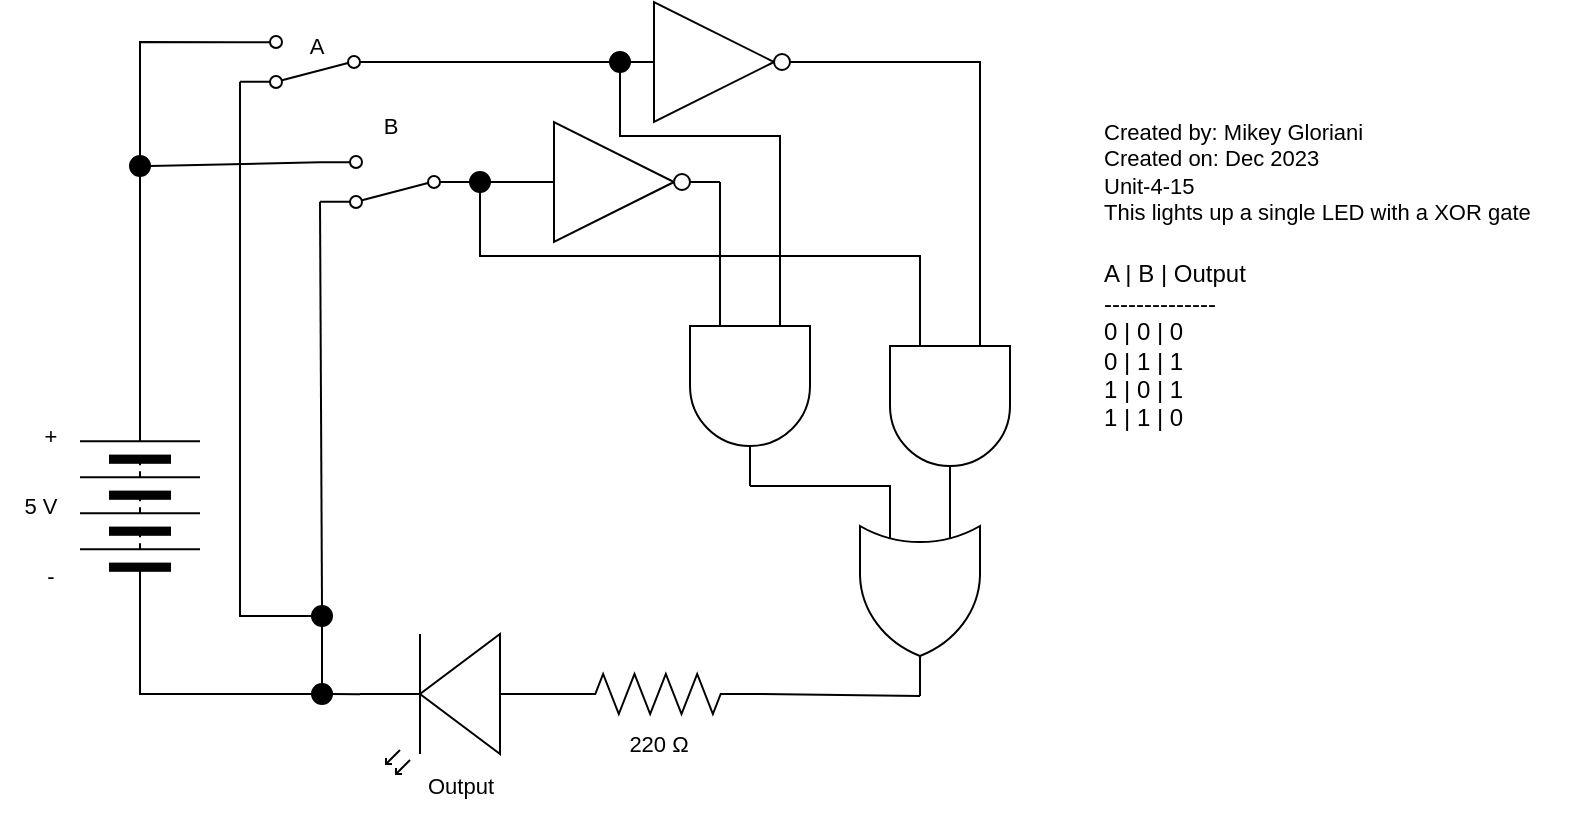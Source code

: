 <mxfile>
    <diagram id="XLf0YkoMVfi3GiiFKcuV" name="Page-1">
        <mxGraphModel dx="842" dy="482" grid="1" gridSize="10" guides="1" tooltips="1" connect="1" arrows="1" fold="1" page="1" pageScale="1" pageWidth="850" pageHeight="1100" math="0" shadow="0">
            <root>
                <mxCell id="0"/>
                <mxCell id="1" parent="0"/>
                <mxCell id="2" value="" style="pointerEvents=1;verticalLabelPosition=bottom;shadow=0;dashed=0;align=center;html=1;verticalAlign=top;shape=mxgraph.electrical.miscellaneous.batteryStack;rotation=-90;" parent="1" vertex="1">
                    <mxGeometry x="50" y="355" width="100" height="60" as="geometry"/>
                </mxCell>
                <mxCell id="7" style="edgeStyle=none;shape=connector;rounded=0;html=1;labelBackgroundColor=default;strokeColor=default;fontFamily=Helvetica;fontSize=11;fontColor=default;endArrow=none;endFill=0;startArrow=none;exitX=0;exitY=0.5;exitDx=0;exitDy=0;entryX=0;entryY=0.5;entryDx=0;entryDy=0;" parent="1" source="46" target="2" edge="1">
                    <mxGeometry relative="1" as="geometry">
                        <mxPoint x="170" y="400" as="sourcePoint"/>
                        <mxPoint x="100" y="480" as="targetPoint"/>
                        <Array as="points">
                            <mxPoint x="100" y="479"/>
                        </Array>
                    </mxGeometry>
                </mxCell>
                <mxCell id="8" value="+" style="text;html=1;align=center;verticalAlign=middle;resizable=0;points=[];autosize=1;strokeColor=none;fillColor=none;fontSize=11;fontFamily=Helvetica;fontColor=default;" parent="1" vertex="1">
                    <mxGeometry x="40" y="335" width="30" height="30" as="geometry"/>
                </mxCell>
                <mxCell id="9" value="-" style="text;html=1;align=center;verticalAlign=middle;resizable=0;points=[];autosize=1;strokeColor=none;fillColor=none;fontSize=11;fontFamily=Helvetica;fontColor=default;" parent="1" vertex="1">
                    <mxGeometry x="40" y="405" width="30" height="30" as="geometry"/>
                </mxCell>
                <mxCell id="10" value="5 V" style="text;html=1;align=center;verticalAlign=middle;resizable=0;points=[];autosize=1;strokeColor=none;fillColor=none;fontSize=11;fontFamily=Helvetica;fontColor=default;" parent="1" vertex="1">
                    <mxGeometry x="30" y="370" width="40" height="30" as="geometry"/>
                </mxCell>
                <mxCell id="13" value="&lt;div&gt;Created by: Mikey Gloriani&lt;/div&gt;&lt;div&gt;Created on: Dec 2023&lt;/div&gt;&lt;div&gt;Unit-4-15&lt;/div&gt;&lt;div&gt;This lights up a single LED&amp;nbsp;&lt;span style=&quot;background-color: initial;&quot;&gt;with a XOR gate&lt;/span&gt;&lt;/div&gt;" style="text;html=1;align=left;verticalAlign=middle;resizable=0;points=[];autosize=1;strokeColor=none;fillColor=none;fontSize=11;fontFamily=Helvetica;fontColor=default;" parent="1" vertex="1">
                    <mxGeometry x="580" y="183" width="240" height="70" as="geometry"/>
                </mxCell>
                <mxCell id="50" style="edgeStyle=none;shape=connector;rounded=0;html=1;exitX=0.5;exitY=1;exitDx=0;exitDy=0;entryX=0.5;entryY=0;entryDx=0;entryDy=0;labelBackgroundColor=default;strokeColor=default;fontFamily=Helvetica;fontSize=11;fontColor=default;endArrow=none;endFill=0;startArrow=none;" parent="1" source="137" target="46" edge="1">
                    <mxGeometry relative="1" as="geometry"/>
                </mxCell>
                <mxCell id="14" value="" style="shape=mxgraph.electrical.electro-mechanical.twoWaySwitch;aspect=fixed;elSwitchState=2;rotation=-180;" parent="1" vertex="1">
                    <mxGeometry x="190" y="210" width="75" height="26" as="geometry"/>
                </mxCell>
                <mxCell id="24" value="&lt;div&gt;A | B | Output&lt;/div&gt;&lt;div&gt;--------------&lt;/div&gt;&lt;div&gt;0 | 0 | 0&lt;/div&gt;&lt;div&gt;0 | 1 | 1&lt;/div&gt;&lt;div&gt;1 | 0 | 1&lt;/div&gt;&lt;div&gt;1 | 1 | 0&lt;/div&gt;" style="text;html=1;strokeColor=none;fillColor=none;align=left;verticalAlign=middle;whiteSpace=wrap;rounded=0;" parent="1" vertex="1">
                    <mxGeometry x="580" y="290" width="125" height="30" as="geometry"/>
                </mxCell>
                <mxCell id="26" value="B" style="text;html=1;align=center;verticalAlign=middle;resizable=0;points=[];autosize=1;strokeColor=none;fillColor=none;fontSize=11;fontFamily=Helvetica;fontColor=default;" parent="1" vertex="1">
                    <mxGeometry x="210" y="180" width="30" height="30" as="geometry"/>
                </mxCell>
                <mxCell id="80" style="edgeStyle=none;shape=connector;rounded=0;html=1;exitX=1;exitY=0.5;exitDx=0;exitDy=0;entryX=1;entryY=0.57;entryDx=0;entryDy=0;entryPerimeter=0;labelBackgroundColor=default;strokeColor=default;fontFamily=Helvetica;fontSize=11;fontColor=default;endArrow=none;endFill=0;" parent="1" source="46" target="79" edge="1">
                    <mxGeometry relative="1" as="geometry"/>
                </mxCell>
                <mxCell id="46" value="" style="ellipse;whiteSpace=wrap;html=1;aspect=fixed;strokeColor=#000000;fillColor=#000000;" parent="1" vertex="1">
                    <mxGeometry x="186" y="474" width="10" height="10" as="geometry"/>
                </mxCell>
                <mxCell id="65" value="220&amp;nbsp;Ω" style="text;html=1;align=center;verticalAlign=middle;resizable=0;points=[];autosize=1;strokeColor=none;fillColor=none;fontSize=11;fontFamily=Helvetica;fontColor=default;" parent="1" vertex="1">
                    <mxGeometry x="334" y="489" width="50" height="30" as="geometry"/>
                </mxCell>
                <mxCell id="79" value="" style="verticalLabelPosition=bottom;shadow=0;dashed=0;align=center;html=1;verticalAlign=top;shape=mxgraph.electrical.opto_electronics.led_2;pointerEvents=1;fontFamily=Helvetica;fontSize=11;fontColor=default;rotation=-180;" parent="1" vertex="1">
                    <mxGeometry x="210" y="449" width="100" height="70" as="geometry"/>
                </mxCell>
                <mxCell id="82" style="edgeStyle=none;shape=connector;rounded=0;html=1;exitX=1;exitY=0.5;exitDx=0;exitDy=0;exitPerimeter=0;labelBackgroundColor=default;strokeColor=default;fontFamily=Helvetica;fontSize=11;fontColor=default;endArrow=none;endFill=0;" parent="1" edge="1">
                    <mxGeometry relative="1" as="geometry">
                        <mxPoint x="490" y="480" as="targetPoint"/>
                        <mxPoint x="408" y="479" as="sourcePoint"/>
                    </mxGeometry>
                </mxCell>
                <mxCell id="81" value="" style="pointerEvents=1;verticalLabelPosition=bottom;shadow=0;dashed=0;align=center;html=1;verticalAlign=top;shape=mxgraph.electrical.resistors.resistor_2;rotation=0;" parent="1" vertex="1">
                    <mxGeometry x="310" y="469" width="98" height="20" as="geometry"/>
                </mxCell>
                <mxCell id="87" value="" style="edgeStyle=none;html=1;exitX=1;exitY=0.5;exitDx=0;exitDy=0;endArrow=none;endFill=0;" parent="1" source="2" target="86" edge="1">
                    <mxGeometry relative="1" as="geometry">
                        <mxPoint x="100" y="270" as="targetPoint"/>
                        <mxPoint x="100" y="300" as="sourcePoint"/>
                    </mxGeometry>
                </mxCell>
                <mxCell id="88" value="" style="edgeStyle=none;shape=connector;rounded=0;html=1;exitX=1;exitY=0.88;exitDx=0;exitDy=0;labelBackgroundColor=default;strokeColor=default;fontFamily=Helvetica;fontSize=11;fontColor=default;endArrow=none;endFill=0;entryX=1;entryY=0.5;entryDx=0;entryDy=0;" parent="1" source="14" target="86" edge="1">
                    <mxGeometry relative="1" as="geometry">
                        <mxPoint x="100" y="270" as="targetPoint"/>
                        <mxPoint x="190" y="270.12" as="sourcePoint"/>
                    </mxGeometry>
                </mxCell>
                <mxCell id="132" style="edgeStyle=none;shape=connector;rounded=0;html=1;exitX=0.5;exitY=0;exitDx=0;exitDy=0;labelBackgroundColor=default;strokeColor=default;fontFamily=Helvetica;fontSize=11;fontColor=default;endArrow=none;endFill=0;" parent="1" edge="1">
                    <mxGeometry relative="1" as="geometry">
                        <mxPoint x="100" y="232" as="targetPoint"/>
                        <mxPoint x="100" y="322" as="sourcePoint"/>
                    </mxGeometry>
                </mxCell>
                <mxCell id="89" value="Output" style="text;html=1;align=center;verticalAlign=middle;resizable=0;points=[];autosize=1;strokeColor=none;fillColor=none;fontSize=11;fontFamily=Helvetica;fontColor=default;" parent="1" vertex="1">
                    <mxGeometry x="230" y="510" width="60" height="30" as="geometry"/>
                </mxCell>
                <mxCell id="136" style="edgeStyle=none;shape=connector;rounded=0;html=1;exitX=1;exitY=0.12;exitDx=0;exitDy=0;labelBackgroundColor=default;strokeColor=default;fontFamily=Helvetica;fontSize=11;fontColor=default;endArrow=none;endFill=0;" parent="1" source="133" edge="1">
                    <mxGeometry relative="1" as="geometry">
                        <mxPoint x="190" y="440" as="targetPoint"/>
                        <Array as="points">
                            <mxPoint x="150" y="440"/>
                        </Array>
                    </mxGeometry>
                </mxCell>
                <mxCell id="133" value="" style="shape=mxgraph.electrical.electro-mechanical.twoWaySwitch;aspect=fixed;elSwitchState=2;rotation=-180;" parent="1" vertex="1">
                    <mxGeometry x="150" y="150" width="75" height="26" as="geometry"/>
                </mxCell>
                <mxCell id="135" value="A" style="text;html=1;align=center;verticalAlign=middle;resizable=0;points=[];autosize=1;strokeColor=none;fillColor=none;fontSize=11;fontFamily=Helvetica;fontColor=default;" parent="1" vertex="1">
                    <mxGeometry x="172.5" y="140" width="30" height="30" as="geometry"/>
                </mxCell>
                <mxCell id="138" value="" style="edgeStyle=none;shape=connector;rounded=0;html=1;exitX=1;exitY=0.12;exitDx=0;exitDy=0;entryX=0.5;entryY=0;entryDx=0;entryDy=0;labelBackgroundColor=default;strokeColor=default;fontFamily=Helvetica;fontSize=11;fontColor=default;endArrow=none;endFill=0;" parent="1" source="14" target="137" edge="1">
                    <mxGeometry relative="1" as="geometry">
                        <mxPoint x="190" y="344.88" as="sourcePoint"/>
                        <mxPoint x="191" y="474" as="targetPoint"/>
                    </mxGeometry>
                </mxCell>
                <mxCell id="137" value="" style="ellipse;whiteSpace=wrap;html=1;aspect=fixed;strokeColor=#000000;fillColor=#000000;" parent="1" vertex="1">
                    <mxGeometry x="186" y="435" width="10" height="10" as="geometry"/>
                </mxCell>
                <mxCell id="146" value="" style="verticalLabelPosition=bottom;shadow=0;dashed=0;align=center;html=1;verticalAlign=top;shape=mxgraph.electrical.logic_gates.logic_gate;operation=or;rotation=90;" parent="1" vertex="1">
                    <mxGeometry x="440" y="400" width="100" height="60" as="geometry"/>
                </mxCell>
                <mxCell id="154" style="edgeStyle=none;shape=connector;rounded=0;html=1;exitX=1;exitY=0.5;exitDx=0;exitDy=0;exitPerimeter=0;entryX=0;entryY=0.75;entryDx=0;entryDy=0;entryPerimeter=0;labelBackgroundColor=default;strokeColor=default;fontFamily=Helvetica;fontSize=11;fontColor=default;endArrow=none;endFill=0;" edge="1" parent="1" source="147" target="146">
                    <mxGeometry relative="1" as="geometry">
                        <Array as="points">
                            <mxPoint x="475" y="375"/>
                        </Array>
                    </mxGeometry>
                </mxCell>
                <mxCell id="147" value="" style="verticalLabelPosition=bottom;shadow=0;dashed=0;align=center;html=1;verticalAlign=top;shape=mxgraph.electrical.logic_gates.logic_gate;operation=and;rotation=90;" vertex="1" parent="1">
                    <mxGeometry x="355" y="295" width="100" height="60" as="geometry"/>
                </mxCell>
                <mxCell id="160" style="edgeStyle=none;shape=connector;rounded=0;html=1;exitX=0;exitY=0.75;exitDx=0;exitDy=0;exitPerimeter=0;labelBackgroundColor=default;strokeColor=default;fontFamily=Helvetica;fontSize=11;fontColor=default;endArrow=none;endFill=0;" edge="1" parent="1" source="148">
                    <mxGeometry relative="1" as="geometry">
                        <mxPoint x="270" y="220" as="targetPoint"/>
                        <Array as="points">
                            <mxPoint x="490" y="260"/>
                            <mxPoint x="270" y="260"/>
                        </Array>
                    </mxGeometry>
                </mxCell>
                <mxCell id="148" value="" style="verticalLabelPosition=bottom;shadow=0;dashed=0;align=center;html=1;verticalAlign=top;shape=mxgraph.electrical.logic_gates.logic_gate;operation=and;rotation=90;" vertex="1" parent="1">
                    <mxGeometry x="455" y="305" width="100" height="60" as="geometry"/>
                </mxCell>
                <mxCell id="152" style="edgeStyle=none;shape=connector;rounded=0;html=1;exitX=0.5;exitY=0;exitDx=0;exitDy=0;entryX=1;entryY=0.88;entryDx=0;entryDy=0;labelBackgroundColor=default;strokeColor=default;fontFamily=Helvetica;fontSize=11;fontColor=default;endArrow=none;endFill=0;" edge="1" parent="1" source="86" target="133">
                    <mxGeometry relative="1" as="geometry">
                        <Array as="points">
                            <mxPoint x="100" y="153"/>
                        </Array>
                    </mxGeometry>
                </mxCell>
                <mxCell id="86" value="" style="ellipse;whiteSpace=wrap;html=1;aspect=fixed;strokeColor=#000000;fillColor=#000000;" parent="1" vertex="1">
                    <mxGeometry x="95" y="210" width="10" height="10" as="geometry"/>
                </mxCell>
                <mxCell id="155" style="edgeStyle=none;shape=connector;rounded=0;html=1;exitX=1;exitY=0.5;exitDx=0;exitDy=0;exitPerimeter=0;entryX=0;entryY=0.75;entryDx=0;entryDy=0;entryPerimeter=0;labelBackgroundColor=default;strokeColor=default;fontFamily=Helvetica;fontSize=11;fontColor=default;endArrow=none;endFill=0;" edge="1" parent="1" source="153" target="147">
                    <mxGeometry relative="1" as="geometry"/>
                </mxCell>
                <mxCell id="159" style="edgeStyle=none;shape=connector;rounded=0;html=1;exitX=0;exitY=0.5;exitDx=0;exitDy=0;exitPerimeter=0;entryX=0;entryY=0.5;entryDx=0;entryDy=0;labelBackgroundColor=default;strokeColor=default;fontFamily=Helvetica;fontSize=11;fontColor=default;endArrow=none;endFill=0;startArrow=none;" edge="1" parent="1" target="14">
                    <mxGeometry relative="1" as="geometry">
                        <mxPoint x="265" y="223" as="sourcePoint"/>
                    </mxGeometry>
                </mxCell>
                <mxCell id="153" value="" style="verticalLabelPosition=bottom;shadow=0;dashed=0;align=center;html=1;verticalAlign=top;shape=mxgraph.electrical.logic_gates.inverter_2;fontFamily=Helvetica;fontSize=11;fontColor=default;" vertex="1" parent="1">
                    <mxGeometry x="290" y="193" width="100" height="60" as="geometry"/>
                </mxCell>
                <mxCell id="157" style="edgeStyle=none;shape=connector;rounded=0;html=1;exitX=1;exitY=0.5;exitDx=0;exitDy=0;exitPerimeter=0;entryX=0;entryY=0.25;entryDx=0;entryDy=0;entryPerimeter=0;labelBackgroundColor=default;strokeColor=default;fontFamily=Helvetica;fontSize=11;fontColor=default;endArrow=none;endFill=0;" edge="1" parent="1" source="156" target="148">
                    <mxGeometry relative="1" as="geometry">
                        <Array as="points">
                            <mxPoint x="520" y="163"/>
                        </Array>
                    </mxGeometry>
                </mxCell>
                <mxCell id="158" style="edgeStyle=none;shape=connector;rounded=0;html=1;exitX=0;exitY=0.5;exitDx=0;exitDy=0;exitPerimeter=0;entryX=0;entryY=0.5;entryDx=0;entryDy=0;labelBackgroundColor=default;strokeColor=default;fontFamily=Helvetica;fontSize=11;fontColor=default;endArrow=none;endFill=0;" edge="1" parent="1" source="156" target="133">
                    <mxGeometry relative="1" as="geometry"/>
                </mxCell>
                <mxCell id="165" style="edgeStyle=none;shape=connector;rounded=0;html=1;exitX=0;exitY=0.5;exitDx=0;exitDy=0;exitPerimeter=0;entryX=0;entryY=0.25;entryDx=0;entryDy=0;entryPerimeter=0;labelBackgroundColor=default;strokeColor=default;fontFamily=Helvetica;fontSize=11;fontColor=default;endArrow=none;endFill=0;" edge="1" parent="1" source="156" target="147">
                    <mxGeometry relative="1" as="geometry">
                        <Array as="points">
                            <mxPoint x="340" y="200"/>
                            <mxPoint x="420" y="200"/>
                        </Array>
                    </mxGeometry>
                </mxCell>
                <mxCell id="156" value="" style="verticalLabelPosition=bottom;shadow=0;dashed=0;align=center;html=1;verticalAlign=top;shape=mxgraph.electrical.logic_gates.inverter_2;fontFamily=Helvetica;fontSize=11;fontColor=default;" vertex="1" parent="1">
                    <mxGeometry x="340" y="133" width="100" height="60" as="geometry"/>
                </mxCell>
                <mxCell id="161" value="" style="edgeStyle=none;shape=connector;rounded=0;html=1;exitX=0;exitY=0.5;exitDx=0;exitDy=0;exitPerimeter=0;entryX=0;entryY=0.5;entryDx=0;entryDy=0;labelBackgroundColor=default;strokeColor=default;fontFamily=Helvetica;fontSize=11;fontColor=default;endArrow=none;endFill=0;startArrow=none;" edge="1" parent="1" source="163">
                    <mxGeometry relative="1" as="geometry">
                        <mxPoint x="290" y="223" as="sourcePoint"/>
                        <mxPoint x="265" y="223" as="targetPoint"/>
                    </mxGeometry>
                </mxCell>
                <mxCell id="164" value="" style="edgeStyle=none;shape=connector;rounded=0;html=1;exitX=0;exitY=0.5;exitDx=0;exitDy=0;exitPerimeter=0;entryX=0;entryY=0.5;entryDx=0;entryDy=0;labelBackgroundColor=default;strokeColor=default;fontFamily=Helvetica;fontSize=11;fontColor=default;endArrow=none;endFill=0;" edge="1" parent="1" source="153" target="163">
                    <mxGeometry relative="1" as="geometry">
                        <mxPoint x="290" y="223" as="sourcePoint"/>
                        <mxPoint x="265" y="223" as="targetPoint"/>
                    </mxGeometry>
                </mxCell>
                <mxCell id="163" value="" style="ellipse;whiteSpace=wrap;html=1;aspect=fixed;strokeColor=#000000;fillColor=#000000;" vertex="1" parent="1">
                    <mxGeometry x="265" y="218" width="10" height="10" as="geometry"/>
                </mxCell>
                <mxCell id="166" value="" style="ellipse;whiteSpace=wrap;html=1;aspect=fixed;strokeColor=#000000;fillColor=#000000;" vertex="1" parent="1">
                    <mxGeometry x="335" y="158" width="10" height="10" as="geometry"/>
                </mxCell>
            </root>
        </mxGraphModel>
    </diagram>
</mxfile>